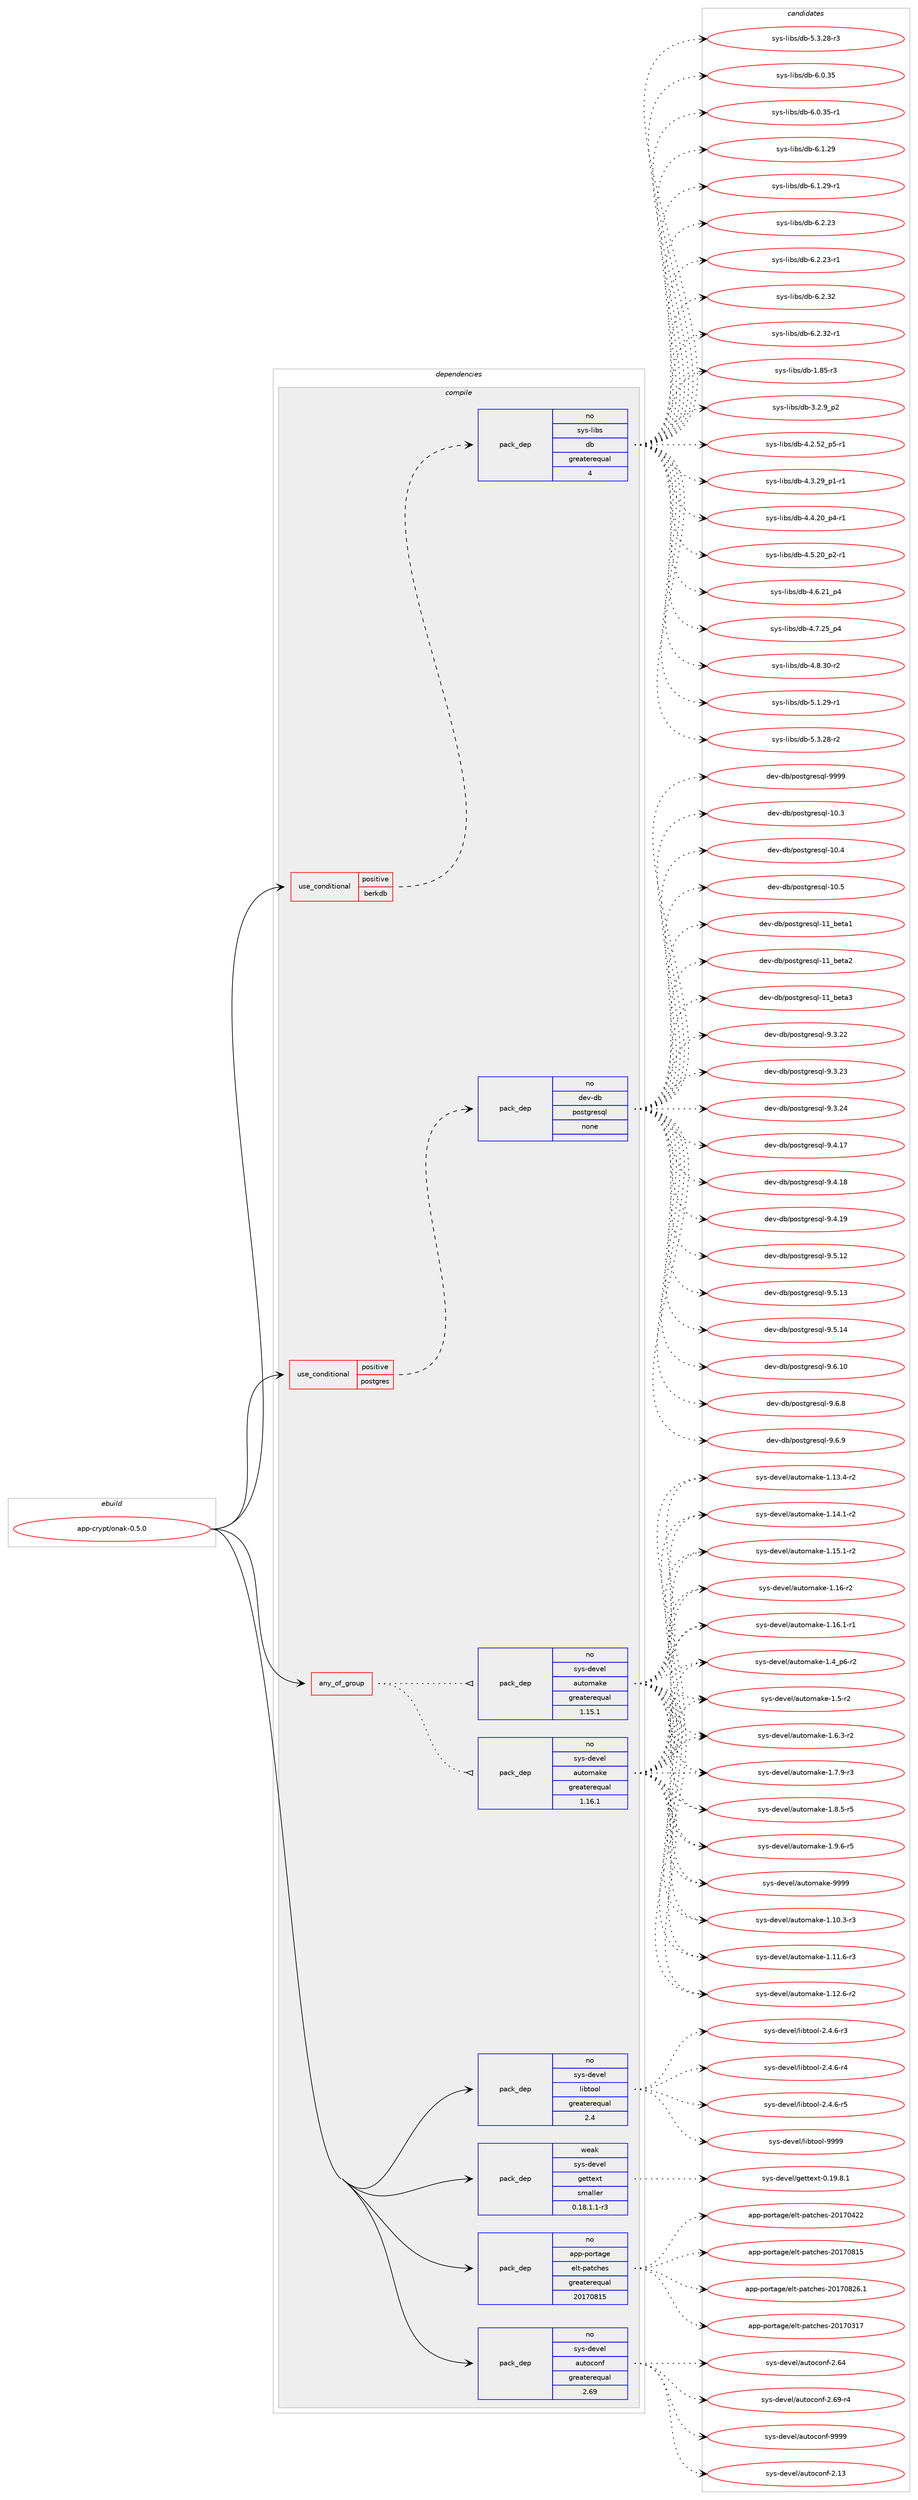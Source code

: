 digraph prolog {

# *************
# Graph options
# *************

newrank=true;
concentrate=true;
compound=true;
graph [rankdir=LR,fontname=Helvetica,fontsize=10,ranksep=1.5];#, ranksep=2.5, nodesep=0.2];
edge  [arrowhead=vee];
node  [fontname=Helvetica,fontsize=10];

# **********
# The ebuild
# **********

subgraph cluster_leftcol {
color=gray;
rank=same;
label=<<i>ebuild</i>>;
id [label="app-crypt/onak-0.5.0", color=red, width=4, href="../app-crypt/onak-0.5.0.svg"];
}

# ****************
# The dependencies
# ****************

subgraph cluster_midcol {
color=gray;
label=<<i>dependencies</i>>;
subgraph cluster_compile {
fillcolor="#eeeeee";
style=filled;
label=<<i>compile</i>>;
subgraph any18 {
dependency872 [label=<<TABLE BORDER="0" CELLBORDER="1" CELLSPACING="0" CELLPADDING="4"><TR><TD CELLPADDING="10">any_of_group</TD></TR></TABLE>>, shape=none, color=red];subgraph pack627 {
dependency873 [label=<<TABLE BORDER="0" CELLBORDER="1" CELLSPACING="0" CELLPADDING="4" WIDTH="220"><TR><TD ROWSPAN="6" CELLPADDING="30">pack_dep</TD></TR><TR><TD WIDTH="110">no</TD></TR><TR><TD>sys-devel</TD></TR><TR><TD>automake</TD></TR><TR><TD>greaterequal</TD></TR><TR><TD>1.16.1</TD></TR></TABLE>>, shape=none, color=blue];
}
dependency872:e -> dependency873:w [weight=20,style="dotted",arrowhead="oinv"];
subgraph pack628 {
dependency874 [label=<<TABLE BORDER="0" CELLBORDER="1" CELLSPACING="0" CELLPADDING="4" WIDTH="220"><TR><TD ROWSPAN="6" CELLPADDING="30">pack_dep</TD></TR><TR><TD WIDTH="110">no</TD></TR><TR><TD>sys-devel</TD></TR><TR><TD>automake</TD></TR><TR><TD>greaterequal</TD></TR><TR><TD>1.15.1</TD></TR></TABLE>>, shape=none, color=blue];
}
dependency872:e -> dependency874:w [weight=20,style="dotted",arrowhead="oinv"];
}
id:e -> dependency872:w [weight=20,style="solid",arrowhead="vee"];
subgraph cond221 {
dependency875 [label=<<TABLE BORDER="0" CELLBORDER="1" CELLSPACING="0" CELLPADDING="4"><TR><TD ROWSPAN="3" CELLPADDING="10">use_conditional</TD></TR><TR><TD>positive</TD></TR><TR><TD>berkdb</TD></TR></TABLE>>, shape=none, color=red];
subgraph pack629 {
dependency876 [label=<<TABLE BORDER="0" CELLBORDER="1" CELLSPACING="0" CELLPADDING="4" WIDTH="220"><TR><TD ROWSPAN="6" CELLPADDING="30">pack_dep</TD></TR><TR><TD WIDTH="110">no</TD></TR><TR><TD>sys-libs</TD></TR><TR><TD>db</TD></TR><TR><TD>greaterequal</TD></TR><TR><TD>4</TD></TR></TABLE>>, shape=none, color=blue];
}
dependency875:e -> dependency876:w [weight=20,style="dashed",arrowhead="vee"];
}
id:e -> dependency875:w [weight=20,style="solid",arrowhead="vee"];
subgraph cond222 {
dependency877 [label=<<TABLE BORDER="0" CELLBORDER="1" CELLSPACING="0" CELLPADDING="4"><TR><TD ROWSPAN="3" CELLPADDING="10">use_conditional</TD></TR><TR><TD>positive</TD></TR><TR><TD>postgres</TD></TR></TABLE>>, shape=none, color=red];
subgraph pack630 {
dependency878 [label=<<TABLE BORDER="0" CELLBORDER="1" CELLSPACING="0" CELLPADDING="4" WIDTH="220"><TR><TD ROWSPAN="6" CELLPADDING="30">pack_dep</TD></TR><TR><TD WIDTH="110">no</TD></TR><TR><TD>dev-db</TD></TR><TR><TD>postgresql</TD></TR><TR><TD>none</TD></TR><TR><TD></TD></TR></TABLE>>, shape=none, color=blue];
}
dependency877:e -> dependency878:w [weight=20,style="dashed",arrowhead="vee"];
}
id:e -> dependency877:w [weight=20,style="solid",arrowhead="vee"];
subgraph pack631 {
dependency879 [label=<<TABLE BORDER="0" CELLBORDER="1" CELLSPACING="0" CELLPADDING="4" WIDTH="220"><TR><TD ROWSPAN="6" CELLPADDING="30">pack_dep</TD></TR><TR><TD WIDTH="110">no</TD></TR><TR><TD>app-portage</TD></TR><TR><TD>elt-patches</TD></TR><TR><TD>greaterequal</TD></TR><TR><TD>20170815</TD></TR></TABLE>>, shape=none, color=blue];
}
id:e -> dependency879:w [weight=20,style="solid",arrowhead="vee"];
subgraph pack632 {
dependency880 [label=<<TABLE BORDER="0" CELLBORDER="1" CELLSPACING="0" CELLPADDING="4" WIDTH="220"><TR><TD ROWSPAN="6" CELLPADDING="30">pack_dep</TD></TR><TR><TD WIDTH="110">no</TD></TR><TR><TD>sys-devel</TD></TR><TR><TD>autoconf</TD></TR><TR><TD>greaterequal</TD></TR><TR><TD>2.69</TD></TR></TABLE>>, shape=none, color=blue];
}
id:e -> dependency880:w [weight=20,style="solid",arrowhead="vee"];
subgraph pack633 {
dependency881 [label=<<TABLE BORDER="0" CELLBORDER="1" CELLSPACING="0" CELLPADDING="4" WIDTH="220"><TR><TD ROWSPAN="6" CELLPADDING="30">pack_dep</TD></TR><TR><TD WIDTH="110">no</TD></TR><TR><TD>sys-devel</TD></TR><TR><TD>libtool</TD></TR><TR><TD>greaterequal</TD></TR><TR><TD>2.4</TD></TR></TABLE>>, shape=none, color=blue];
}
id:e -> dependency881:w [weight=20,style="solid",arrowhead="vee"];
subgraph pack634 {
dependency882 [label=<<TABLE BORDER="0" CELLBORDER="1" CELLSPACING="0" CELLPADDING="4" WIDTH="220"><TR><TD ROWSPAN="6" CELLPADDING="30">pack_dep</TD></TR><TR><TD WIDTH="110">weak</TD></TR><TR><TD>sys-devel</TD></TR><TR><TD>gettext</TD></TR><TR><TD>smaller</TD></TR><TR><TD>0.18.1.1-r3</TD></TR></TABLE>>, shape=none, color=blue];
}
id:e -> dependency882:w [weight=20,style="solid",arrowhead="vee"];
}
subgraph cluster_compileandrun {
fillcolor="#eeeeee";
style=filled;
label=<<i>compile and run</i>>;
}
subgraph cluster_run {
fillcolor="#eeeeee";
style=filled;
label=<<i>run</i>>;
}
}

# **************
# The candidates
# **************

subgraph cluster_choices {
rank=same;
color=gray;
label=<<i>candidates</i>>;

subgraph choice627 {
color=black;
nodesep=1;
choice11512111545100101118101108479711711611110997107101454946494846514511451 [label="sys-devel/automake-1.10.3-r3", color=red, width=4,href="../sys-devel/automake-1.10.3-r3.svg"];
choice11512111545100101118101108479711711611110997107101454946494946544511451 [label="sys-devel/automake-1.11.6-r3", color=red, width=4,href="../sys-devel/automake-1.11.6-r3.svg"];
choice11512111545100101118101108479711711611110997107101454946495046544511450 [label="sys-devel/automake-1.12.6-r2", color=red, width=4,href="../sys-devel/automake-1.12.6-r2.svg"];
choice11512111545100101118101108479711711611110997107101454946495146524511450 [label="sys-devel/automake-1.13.4-r2", color=red, width=4,href="../sys-devel/automake-1.13.4-r2.svg"];
choice11512111545100101118101108479711711611110997107101454946495246494511450 [label="sys-devel/automake-1.14.1-r2", color=red, width=4,href="../sys-devel/automake-1.14.1-r2.svg"];
choice11512111545100101118101108479711711611110997107101454946495346494511450 [label="sys-devel/automake-1.15.1-r2", color=red, width=4,href="../sys-devel/automake-1.15.1-r2.svg"];
choice1151211154510010111810110847971171161111099710710145494649544511450 [label="sys-devel/automake-1.16-r2", color=red, width=4,href="../sys-devel/automake-1.16-r2.svg"];
choice11512111545100101118101108479711711611110997107101454946495446494511449 [label="sys-devel/automake-1.16.1-r1", color=red, width=4,href="../sys-devel/automake-1.16.1-r1.svg"];
choice115121115451001011181011084797117116111109971071014549465295112544511450 [label="sys-devel/automake-1.4_p6-r2", color=red, width=4,href="../sys-devel/automake-1.4_p6-r2.svg"];
choice11512111545100101118101108479711711611110997107101454946534511450 [label="sys-devel/automake-1.5-r2", color=red, width=4,href="../sys-devel/automake-1.5-r2.svg"];
choice115121115451001011181011084797117116111109971071014549465446514511450 [label="sys-devel/automake-1.6.3-r2", color=red, width=4,href="../sys-devel/automake-1.6.3-r2.svg"];
choice115121115451001011181011084797117116111109971071014549465546574511451 [label="sys-devel/automake-1.7.9-r3", color=red, width=4,href="../sys-devel/automake-1.7.9-r3.svg"];
choice115121115451001011181011084797117116111109971071014549465646534511453 [label="sys-devel/automake-1.8.5-r5", color=red, width=4,href="../sys-devel/automake-1.8.5-r5.svg"];
choice115121115451001011181011084797117116111109971071014549465746544511453 [label="sys-devel/automake-1.9.6-r5", color=red, width=4,href="../sys-devel/automake-1.9.6-r5.svg"];
choice115121115451001011181011084797117116111109971071014557575757 [label="sys-devel/automake-9999", color=red, width=4,href="../sys-devel/automake-9999.svg"];
dependency873:e -> choice11512111545100101118101108479711711611110997107101454946494846514511451:w [style=dotted,weight="100"];
dependency873:e -> choice11512111545100101118101108479711711611110997107101454946494946544511451:w [style=dotted,weight="100"];
dependency873:e -> choice11512111545100101118101108479711711611110997107101454946495046544511450:w [style=dotted,weight="100"];
dependency873:e -> choice11512111545100101118101108479711711611110997107101454946495146524511450:w [style=dotted,weight="100"];
dependency873:e -> choice11512111545100101118101108479711711611110997107101454946495246494511450:w [style=dotted,weight="100"];
dependency873:e -> choice11512111545100101118101108479711711611110997107101454946495346494511450:w [style=dotted,weight="100"];
dependency873:e -> choice1151211154510010111810110847971171161111099710710145494649544511450:w [style=dotted,weight="100"];
dependency873:e -> choice11512111545100101118101108479711711611110997107101454946495446494511449:w [style=dotted,weight="100"];
dependency873:e -> choice115121115451001011181011084797117116111109971071014549465295112544511450:w [style=dotted,weight="100"];
dependency873:e -> choice11512111545100101118101108479711711611110997107101454946534511450:w [style=dotted,weight="100"];
dependency873:e -> choice115121115451001011181011084797117116111109971071014549465446514511450:w [style=dotted,weight="100"];
dependency873:e -> choice115121115451001011181011084797117116111109971071014549465546574511451:w [style=dotted,weight="100"];
dependency873:e -> choice115121115451001011181011084797117116111109971071014549465646534511453:w [style=dotted,weight="100"];
dependency873:e -> choice115121115451001011181011084797117116111109971071014549465746544511453:w [style=dotted,weight="100"];
dependency873:e -> choice115121115451001011181011084797117116111109971071014557575757:w [style=dotted,weight="100"];
}
subgraph choice628 {
color=black;
nodesep=1;
choice11512111545100101118101108479711711611110997107101454946494846514511451 [label="sys-devel/automake-1.10.3-r3", color=red, width=4,href="../sys-devel/automake-1.10.3-r3.svg"];
choice11512111545100101118101108479711711611110997107101454946494946544511451 [label="sys-devel/automake-1.11.6-r3", color=red, width=4,href="../sys-devel/automake-1.11.6-r3.svg"];
choice11512111545100101118101108479711711611110997107101454946495046544511450 [label="sys-devel/automake-1.12.6-r2", color=red, width=4,href="../sys-devel/automake-1.12.6-r2.svg"];
choice11512111545100101118101108479711711611110997107101454946495146524511450 [label="sys-devel/automake-1.13.4-r2", color=red, width=4,href="../sys-devel/automake-1.13.4-r2.svg"];
choice11512111545100101118101108479711711611110997107101454946495246494511450 [label="sys-devel/automake-1.14.1-r2", color=red, width=4,href="../sys-devel/automake-1.14.1-r2.svg"];
choice11512111545100101118101108479711711611110997107101454946495346494511450 [label="sys-devel/automake-1.15.1-r2", color=red, width=4,href="../sys-devel/automake-1.15.1-r2.svg"];
choice1151211154510010111810110847971171161111099710710145494649544511450 [label="sys-devel/automake-1.16-r2", color=red, width=4,href="../sys-devel/automake-1.16-r2.svg"];
choice11512111545100101118101108479711711611110997107101454946495446494511449 [label="sys-devel/automake-1.16.1-r1", color=red, width=4,href="../sys-devel/automake-1.16.1-r1.svg"];
choice115121115451001011181011084797117116111109971071014549465295112544511450 [label="sys-devel/automake-1.4_p6-r2", color=red, width=4,href="../sys-devel/automake-1.4_p6-r2.svg"];
choice11512111545100101118101108479711711611110997107101454946534511450 [label="sys-devel/automake-1.5-r2", color=red, width=4,href="../sys-devel/automake-1.5-r2.svg"];
choice115121115451001011181011084797117116111109971071014549465446514511450 [label="sys-devel/automake-1.6.3-r2", color=red, width=4,href="../sys-devel/automake-1.6.3-r2.svg"];
choice115121115451001011181011084797117116111109971071014549465546574511451 [label="sys-devel/automake-1.7.9-r3", color=red, width=4,href="../sys-devel/automake-1.7.9-r3.svg"];
choice115121115451001011181011084797117116111109971071014549465646534511453 [label="sys-devel/automake-1.8.5-r5", color=red, width=4,href="../sys-devel/automake-1.8.5-r5.svg"];
choice115121115451001011181011084797117116111109971071014549465746544511453 [label="sys-devel/automake-1.9.6-r5", color=red, width=4,href="../sys-devel/automake-1.9.6-r5.svg"];
choice115121115451001011181011084797117116111109971071014557575757 [label="sys-devel/automake-9999", color=red, width=4,href="../sys-devel/automake-9999.svg"];
dependency874:e -> choice11512111545100101118101108479711711611110997107101454946494846514511451:w [style=dotted,weight="100"];
dependency874:e -> choice11512111545100101118101108479711711611110997107101454946494946544511451:w [style=dotted,weight="100"];
dependency874:e -> choice11512111545100101118101108479711711611110997107101454946495046544511450:w [style=dotted,weight="100"];
dependency874:e -> choice11512111545100101118101108479711711611110997107101454946495146524511450:w [style=dotted,weight="100"];
dependency874:e -> choice11512111545100101118101108479711711611110997107101454946495246494511450:w [style=dotted,weight="100"];
dependency874:e -> choice11512111545100101118101108479711711611110997107101454946495346494511450:w [style=dotted,weight="100"];
dependency874:e -> choice1151211154510010111810110847971171161111099710710145494649544511450:w [style=dotted,weight="100"];
dependency874:e -> choice11512111545100101118101108479711711611110997107101454946495446494511449:w [style=dotted,weight="100"];
dependency874:e -> choice115121115451001011181011084797117116111109971071014549465295112544511450:w [style=dotted,weight="100"];
dependency874:e -> choice11512111545100101118101108479711711611110997107101454946534511450:w [style=dotted,weight="100"];
dependency874:e -> choice115121115451001011181011084797117116111109971071014549465446514511450:w [style=dotted,weight="100"];
dependency874:e -> choice115121115451001011181011084797117116111109971071014549465546574511451:w [style=dotted,weight="100"];
dependency874:e -> choice115121115451001011181011084797117116111109971071014549465646534511453:w [style=dotted,weight="100"];
dependency874:e -> choice115121115451001011181011084797117116111109971071014549465746544511453:w [style=dotted,weight="100"];
dependency874:e -> choice115121115451001011181011084797117116111109971071014557575757:w [style=dotted,weight="100"];
}
subgraph choice629 {
color=black;
nodesep=1;
choice1151211154510810598115471009845494656534511451 [label="sys-libs/db-1.85-r3", color=red, width=4,href="../sys-libs/db-1.85-r3.svg"];
choice115121115451081059811547100984551465046579511250 [label="sys-libs/db-3.2.9_p2", color=red, width=4,href="../sys-libs/db-3.2.9_p2.svg"];
choice115121115451081059811547100984552465046535095112534511449 [label="sys-libs/db-4.2.52_p5-r1", color=red, width=4,href="../sys-libs/db-4.2.52_p5-r1.svg"];
choice115121115451081059811547100984552465146505795112494511449 [label="sys-libs/db-4.3.29_p1-r1", color=red, width=4,href="../sys-libs/db-4.3.29_p1-r1.svg"];
choice115121115451081059811547100984552465246504895112524511449 [label="sys-libs/db-4.4.20_p4-r1", color=red, width=4,href="../sys-libs/db-4.4.20_p4-r1.svg"];
choice115121115451081059811547100984552465346504895112504511449 [label="sys-libs/db-4.5.20_p2-r1", color=red, width=4,href="../sys-libs/db-4.5.20_p2-r1.svg"];
choice11512111545108105981154710098455246544650499511252 [label="sys-libs/db-4.6.21_p4", color=red, width=4,href="../sys-libs/db-4.6.21_p4.svg"];
choice11512111545108105981154710098455246554650539511252 [label="sys-libs/db-4.7.25_p4", color=red, width=4,href="../sys-libs/db-4.7.25_p4.svg"];
choice11512111545108105981154710098455246564651484511450 [label="sys-libs/db-4.8.30-r2", color=red, width=4,href="../sys-libs/db-4.8.30-r2.svg"];
choice11512111545108105981154710098455346494650574511449 [label="sys-libs/db-5.1.29-r1", color=red, width=4,href="../sys-libs/db-5.1.29-r1.svg"];
choice11512111545108105981154710098455346514650564511450 [label="sys-libs/db-5.3.28-r2", color=red, width=4,href="../sys-libs/db-5.3.28-r2.svg"];
choice11512111545108105981154710098455346514650564511451 [label="sys-libs/db-5.3.28-r3", color=red, width=4,href="../sys-libs/db-5.3.28-r3.svg"];
choice1151211154510810598115471009845544648465153 [label="sys-libs/db-6.0.35", color=red, width=4,href="../sys-libs/db-6.0.35.svg"];
choice11512111545108105981154710098455446484651534511449 [label="sys-libs/db-6.0.35-r1", color=red, width=4,href="../sys-libs/db-6.0.35-r1.svg"];
choice1151211154510810598115471009845544649465057 [label="sys-libs/db-6.1.29", color=red, width=4,href="../sys-libs/db-6.1.29.svg"];
choice11512111545108105981154710098455446494650574511449 [label="sys-libs/db-6.1.29-r1", color=red, width=4,href="../sys-libs/db-6.1.29-r1.svg"];
choice1151211154510810598115471009845544650465051 [label="sys-libs/db-6.2.23", color=red, width=4,href="../sys-libs/db-6.2.23.svg"];
choice11512111545108105981154710098455446504650514511449 [label="sys-libs/db-6.2.23-r1", color=red, width=4,href="../sys-libs/db-6.2.23-r1.svg"];
choice1151211154510810598115471009845544650465150 [label="sys-libs/db-6.2.32", color=red, width=4,href="../sys-libs/db-6.2.32.svg"];
choice11512111545108105981154710098455446504651504511449 [label="sys-libs/db-6.2.32-r1", color=red, width=4,href="../sys-libs/db-6.2.32-r1.svg"];
dependency876:e -> choice1151211154510810598115471009845494656534511451:w [style=dotted,weight="100"];
dependency876:e -> choice115121115451081059811547100984551465046579511250:w [style=dotted,weight="100"];
dependency876:e -> choice115121115451081059811547100984552465046535095112534511449:w [style=dotted,weight="100"];
dependency876:e -> choice115121115451081059811547100984552465146505795112494511449:w [style=dotted,weight="100"];
dependency876:e -> choice115121115451081059811547100984552465246504895112524511449:w [style=dotted,weight="100"];
dependency876:e -> choice115121115451081059811547100984552465346504895112504511449:w [style=dotted,weight="100"];
dependency876:e -> choice11512111545108105981154710098455246544650499511252:w [style=dotted,weight="100"];
dependency876:e -> choice11512111545108105981154710098455246554650539511252:w [style=dotted,weight="100"];
dependency876:e -> choice11512111545108105981154710098455246564651484511450:w [style=dotted,weight="100"];
dependency876:e -> choice11512111545108105981154710098455346494650574511449:w [style=dotted,weight="100"];
dependency876:e -> choice11512111545108105981154710098455346514650564511450:w [style=dotted,weight="100"];
dependency876:e -> choice11512111545108105981154710098455346514650564511451:w [style=dotted,weight="100"];
dependency876:e -> choice1151211154510810598115471009845544648465153:w [style=dotted,weight="100"];
dependency876:e -> choice11512111545108105981154710098455446484651534511449:w [style=dotted,weight="100"];
dependency876:e -> choice1151211154510810598115471009845544649465057:w [style=dotted,weight="100"];
dependency876:e -> choice11512111545108105981154710098455446494650574511449:w [style=dotted,weight="100"];
dependency876:e -> choice1151211154510810598115471009845544650465051:w [style=dotted,weight="100"];
dependency876:e -> choice11512111545108105981154710098455446504650514511449:w [style=dotted,weight="100"];
dependency876:e -> choice1151211154510810598115471009845544650465150:w [style=dotted,weight="100"];
dependency876:e -> choice11512111545108105981154710098455446504651504511449:w [style=dotted,weight="100"];
}
subgraph choice630 {
color=black;
nodesep=1;
choice1001011184510098471121111151161031141011151131084549484651 [label="dev-db/postgresql-10.3", color=red, width=4,href="../dev-db/postgresql-10.3.svg"];
choice1001011184510098471121111151161031141011151131084549484652 [label="dev-db/postgresql-10.4", color=red, width=4,href="../dev-db/postgresql-10.4.svg"];
choice1001011184510098471121111151161031141011151131084549484653 [label="dev-db/postgresql-10.5", color=red, width=4,href="../dev-db/postgresql-10.5.svg"];
choice10010111845100984711211111511610311410111511310845494995981011169749 [label="dev-db/postgresql-11_beta1", color=red, width=4,href="../dev-db/postgresql-11_beta1.svg"];
choice10010111845100984711211111511610311410111511310845494995981011169750 [label="dev-db/postgresql-11_beta2", color=red, width=4,href="../dev-db/postgresql-11_beta2.svg"];
choice10010111845100984711211111511610311410111511310845494995981011169751 [label="dev-db/postgresql-11_beta3", color=red, width=4,href="../dev-db/postgresql-11_beta3.svg"];
choice10010111845100984711211111511610311410111511310845574651465050 [label="dev-db/postgresql-9.3.22", color=red, width=4,href="../dev-db/postgresql-9.3.22.svg"];
choice10010111845100984711211111511610311410111511310845574651465051 [label="dev-db/postgresql-9.3.23", color=red, width=4,href="../dev-db/postgresql-9.3.23.svg"];
choice10010111845100984711211111511610311410111511310845574651465052 [label="dev-db/postgresql-9.3.24", color=red, width=4,href="../dev-db/postgresql-9.3.24.svg"];
choice10010111845100984711211111511610311410111511310845574652464955 [label="dev-db/postgresql-9.4.17", color=red, width=4,href="../dev-db/postgresql-9.4.17.svg"];
choice10010111845100984711211111511610311410111511310845574652464956 [label="dev-db/postgresql-9.4.18", color=red, width=4,href="../dev-db/postgresql-9.4.18.svg"];
choice10010111845100984711211111511610311410111511310845574652464957 [label="dev-db/postgresql-9.4.19", color=red, width=4,href="../dev-db/postgresql-9.4.19.svg"];
choice10010111845100984711211111511610311410111511310845574653464950 [label="dev-db/postgresql-9.5.12", color=red, width=4,href="../dev-db/postgresql-9.5.12.svg"];
choice10010111845100984711211111511610311410111511310845574653464951 [label="dev-db/postgresql-9.5.13", color=red, width=4,href="../dev-db/postgresql-9.5.13.svg"];
choice10010111845100984711211111511610311410111511310845574653464952 [label="dev-db/postgresql-9.5.14", color=red, width=4,href="../dev-db/postgresql-9.5.14.svg"];
choice10010111845100984711211111511610311410111511310845574654464948 [label="dev-db/postgresql-9.6.10", color=red, width=4,href="../dev-db/postgresql-9.6.10.svg"];
choice100101118451009847112111115116103114101115113108455746544656 [label="dev-db/postgresql-9.6.8", color=red, width=4,href="../dev-db/postgresql-9.6.8.svg"];
choice100101118451009847112111115116103114101115113108455746544657 [label="dev-db/postgresql-9.6.9", color=red, width=4,href="../dev-db/postgresql-9.6.9.svg"];
choice1001011184510098471121111151161031141011151131084557575757 [label="dev-db/postgresql-9999", color=red, width=4,href="../dev-db/postgresql-9999.svg"];
dependency878:e -> choice1001011184510098471121111151161031141011151131084549484651:w [style=dotted,weight="100"];
dependency878:e -> choice1001011184510098471121111151161031141011151131084549484652:w [style=dotted,weight="100"];
dependency878:e -> choice1001011184510098471121111151161031141011151131084549484653:w [style=dotted,weight="100"];
dependency878:e -> choice10010111845100984711211111511610311410111511310845494995981011169749:w [style=dotted,weight="100"];
dependency878:e -> choice10010111845100984711211111511610311410111511310845494995981011169750:w [style=dotted,weight="100"];
dependency878:e -> choice10010111845100984711211111511610311410111511310845494995981011169751:w [style=dotted,weight="100"];
dependency878:e -> choice10010111845100984711211111511610311410111511310845574651465050:w [style=dotted,weight="100"];
dependency878:e -> choice10010111845100984711211111511610311410111511310845574651465051:w [style=dotted,weight="100"];
dependency878:e -> choice10010111845100984711211111511610311410111511310845574651465052:w [style=dotted,weight="100"];
dependency878:e -> choice10010111845100984711211111511610311410111511310845574652464955:w [style=dotted,weight="100"];
dependency878:e -> choice10010111845100984711211111511610311410111511310845574652464956:w [style=dotted,weight="100"];
dependency878:e -> choice10010111845100984711211111511610311410111511310845574652464957:w [style=dotted,weight="100"];
dependency878:e -> choice10010111845100984711211111511610311410111511310845574653464950:w [style=dotted,weight="100"];
dependency878:e -> choice10010111845100984711211111511610311410111511310845574653464951:w [style=dotted,weight="100"];
dependency878:e -> choice10010111845100984711211111511610311410111511310845574653464952:w [style=dotted,weight="100"];
dependency878:e -> choice10010111845100984711211111511610311410111511310845574654464948:w [style=dotted,weight="100"];
dependency878:e -> choice100101118451009847112111115116103114101115113108455746544656:w [style=dotted,weight="100"];
dependency878:e -> choice100101118451009847112111115116103114101115113108455746544657:w [style=dotted,weight="100"];
dependency878:e -> choice1001011184510098471121111151161031141011151131084557575757:w [style=dotted,weight="100"];
}
subgraph choice631 {
color=black;
nodesep=1;
choice97112112451121111141169710310147101108116451129711699104101115455048495548514955 [label="app-portage/elt-patches-20170317", color=red, width=4,href="../app-portage/elt-patches-20170317.svg"];
choice97112112451121111141169710310147101108116451129711699104101115455048495548525050 [label="app-portage/elt-patches-20170422", color=red, width=4,href="../app-portage/elt-patches-20170422.svg"];
choice97112112451121111141169710310147101108116451129711699104101115455048495548564953 [label="app-portage/elt-patches-20170815", color=red, width=4,href="../app-portage/elt-patches-20170815.svg"];
choice971121124511211111411697103101471011081164511297116991041011154550484955485650544649 [label="app-portage/elt-patches-20170826.1", color=red, width=4,href="../app-portage/elt-patches-20170826.1.svg"];
dependency879:e -> choice97112112451121111141169710310147101108116451129711699104101115455048495548514955:w [style=dotted,weight="100"];
dependency879:e -> choice97112112451121111141169710310147101108116451129711699104101115455048495548525050:w [style=dotted,weight="100"];
dependency879:e -> choice97112112451121111141169710310147101108116451129711699104101115455048495548564953:w [style=dotted,weight="100"];
dependency879:e -> choice971121124511211111411697103101471011081164511297116991041011154550484955485650544649:w [style=dotted,weight="100"];
}
subgraph choice632 {
color=black;
nodesep=1;
choice115121115451001011181011084797117116111991111101024550464951 [label="sys-devel/autoconf-2.13", color=red, width=4,href="../sys-devel/autoconf-2.13.svg"];
choice115121115451001011181011084797117116111991111101024550465452 [label="sys-devel/autoconf-2.64", color=red, width=4,href="../sys-devel/autoconf-2.64.svg"];
choice1151211154510010111810110847971171161119911111010245504654574511452 [label="sys-devel/autoconf-2.69-r4", color=red, width=4,href="../sys-devel/autoconf-2.69-r4.svg"];
choice115121115451001011181011084797117116111991111101024557575757 [label="sys-devel/autoconf-9999", color=red, width=4,href="../sys-devel/autoconf-9999.svg"];
dependency880:e -> choice115121115451001011181011084797117116111991111101024550464951:w [style=dotted,weight="100"];
dependency880:e -> choice115121115451001011181011084797117116111991111101024550465452:w [style=dotted,weight="100"];
dependency880:e -> choice1151211154510010111810110847971171161119911111010245504654574511452:w [style=dotted,weight="100"];
dependency880:e -> choice115121115451001011181011084797117116111991111101024557575757:w [style=dotted,weight="100"];
}
subgraph choice633 {
color=black;
nodesep=1;
choice1151211154510010111810110847108105981161111111084550465246544511451 [label="sys-devel/libtool-2.4.6-r3", color=red, width=4,href="../sys-devel/libtool-2.4.6-r3.svg"];
choice1151211154510010111810110847108105981161111111084550465246544511452 [label="sys-devel/libtool-2.4.6-r4", color=red, width=4,href="../sys-devel/libtool-2.4.6-r4.svg"];
choice1151211154510010111810110847108105981161111111084550465246544511453 [label="sys-devel/libtool-2.4.6-r5", color=red, width=4,href="../sys-devel/libtool-2.4.6-r5.svg"];
choice1151211154510010111810110847108105981161111111084557575757 [label="sys-devel/libtool-9999", color=red, width=4,href="../sys-devel/libtool-9999.svg"];
dependency881:e -> choice1151211154510010111810110847108105981161111111084550465246544511451:w [style=dotted,weight="100"];
dependency881:e -> choice1151211154510010111810110847108105981161111111084550465246544511452:w [style=dotted,weight="100"];
dependency881:e -> choice1151211154510010111810110847108105981161111111084550465246544511453:w [style=dotted,weight="100"];
dependency881:e -> choice1151211154510010111810110847108105981161111111084557575757:w [style=dotted,weight="100"];
}
subgraph choice634 {
color=black;
nodesep=1;
choice1151211154510010111810110847103101116116101120116454846495746564649 [label="sys-devel/gettext-0.19.8.1", color=red, width=4,href="../sys-devel/gettext-0.19.8.1.svg"];
dependency882:e -> choice1151211154510010111810110847103101116116101120116454846495746564649:w [style=dotted,weight="100"];
}
}

}
